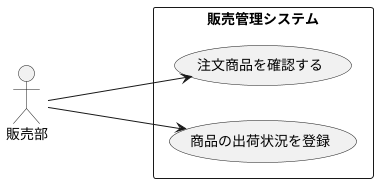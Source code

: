 @startuml ユースケース図
 left to right direction
actor 販売部

rectangle 販売管理システム{


usecase 注文商品を確認する
usecase 商品の出荷状況を登録

}
販売部-->注文商品を確認する
販売部--->商品の出荷状況を登録


@enduml
